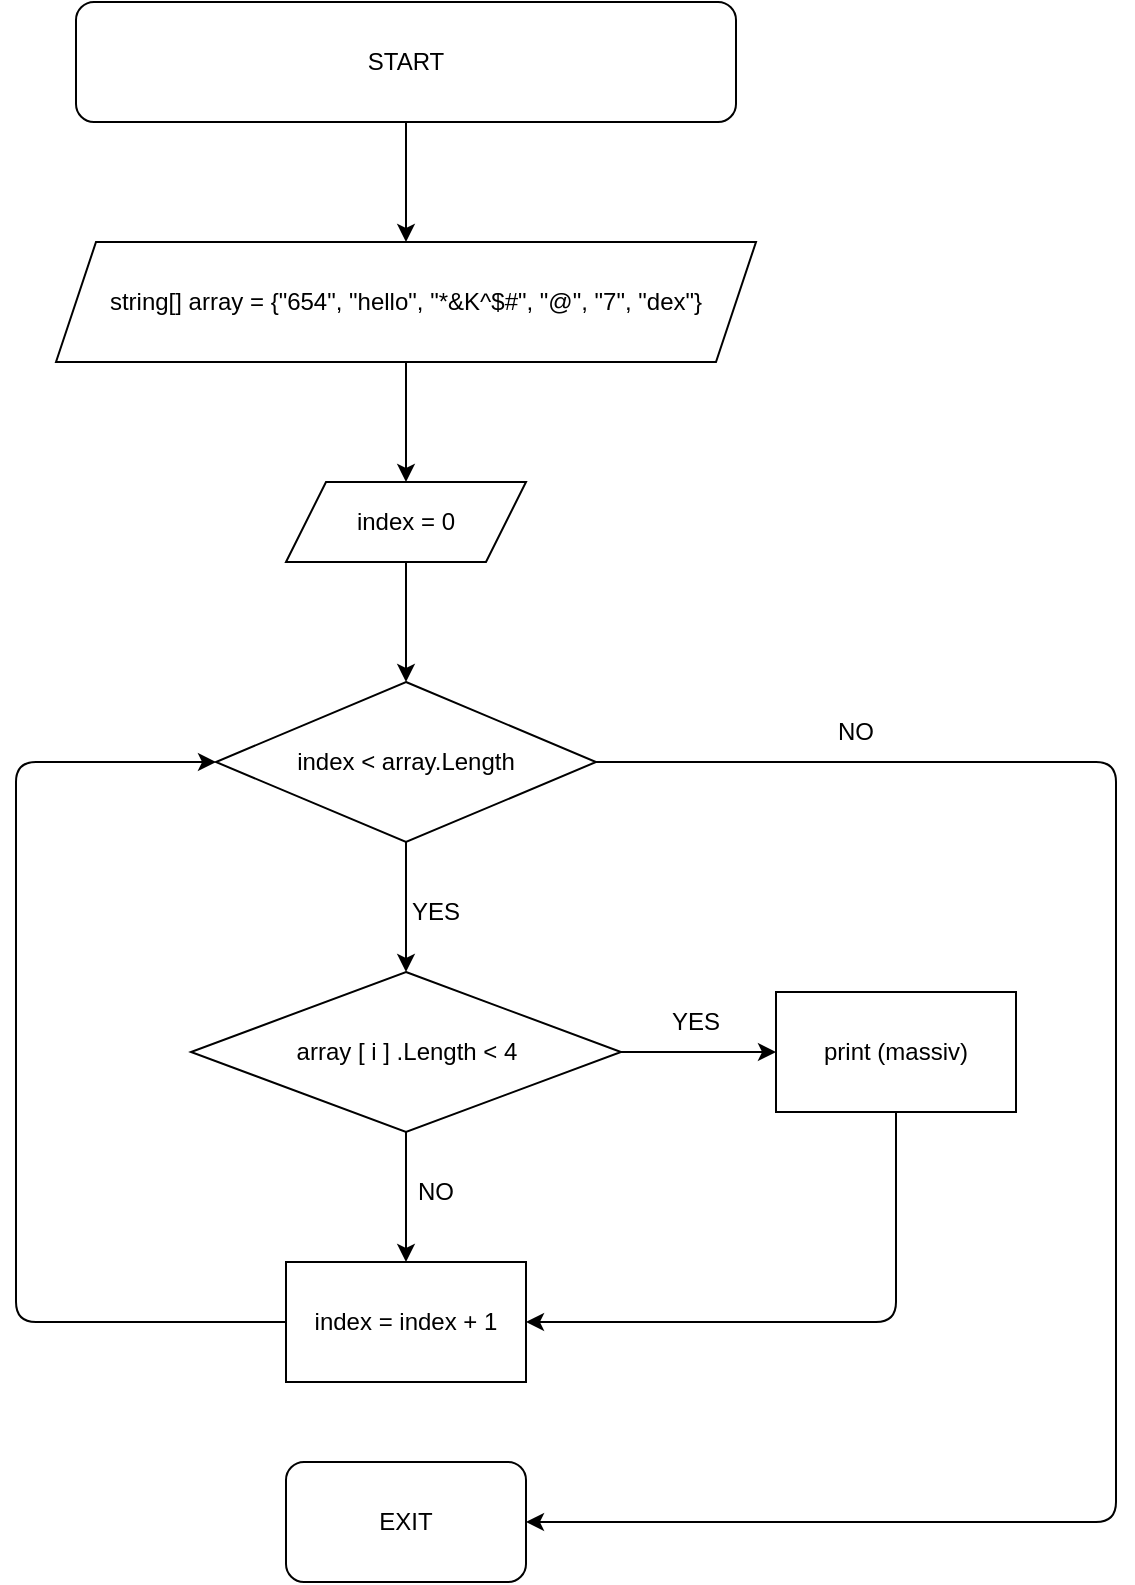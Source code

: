 <mxfile>
    <diagram id="JAzxe5VzqRQ0aJYZTx0Q" name="Page-1">
        <mxGraphModel dx="1204" dy="499" grid="1" gridSize="10" guides="1" tooltips="1" connect="1" arrows="1" fold="1" page="1" pageScale="1" pageWidth="827" pageHeight="1169" math="0" shadow="0">
            <root>
                <mxCell id="0"/>
                <mxCell id="1" parent="0"/>
                <mxCell id="2" value="EXIT" style="rounded=1;whiteSpace=wrap;html=1;" vertex="1" parent="1">
                    <mxGeometry x="345" y="750" width="120" height="60" as="geometry"/>
                </mxCell>
                <mxCell id="3" value="" style="edgeStyle=none;html=1;" edge="1" parent="1" source="4" target="6">
                    <mxGeometry relative="1" as="geometry"/>
                </mxCell>
                <mxCell id="4" value="START" style="rounded=1;whiteSpace=wrap;html=1;" vertex="1" parent="1">
                    <mxGeometry x="240" y="20" width="330" height="60" as="geometry"/>
                </mxCell>
                <mxCell id="5" value="" style="edgeStyle=none;html=1;" edge="1" parent="1" source="6" target="8">
                    <mxGeometry relative="1" as="geometry"/>
                </mxCell>
                <mxCell id="6" value="string[] array = {&quot;654&quot;, &quot;hello&quot;, &quot;*&amp;amp;K^$#&quot;, &quot;@&quot;, &quot;7&quot;, &quot;dex&quot;}&lt;br&gt;" style="shape=parallelogram;perimeter=parallelogramPerimeter;whiteSpace=wrap;html=1;fixedSize=1;" vertex="1" parent="1">
                    <mxGeometry x="230" y="140" width="350" height="60" as="geometry"/>
                </mxCell>
                <mxCell id="7" value="" style="edgeStyle=none;html=1;" edge="1" parent="1" source="8" target="11">
                    <mxGeometry relative="1" as="geometry"/>
                </mxCell>
                <mxCell id="8" value="index = 0" style="shape=parallelogram;perimeter=parallelogramPerimeter;whiteSpace=wrap;html=1;fixedSize=1;" vertex="1" parent="1">
                    <mxGeometry x="345" y="260" width="120" height="40" as="geometry"/>
                </mxCell>
                <mxCell id="9" value="" style="edgeStyle=none;html=1;" edge="1" parent="1" source="11" target="14">
                    <mxGeometry relative="1" as="geometry"/>
                </mxCell>
                <mxCell id="10" value="" style="edgeStyle=none;html=1;entryX=1;entryY=0.5;entryDx=0;entryDy=0;" edge="1" parent="1" source="11" target="2">
                    <mxGeometry relative="1" as="geometry">
                        <mxPoint x="615" y="330" as="targetPoint"/>
                        <Array as="points">
                            <mxPoint x="760" y="400"/>
                            <mxPoint x="760" y="780"/>
                        </Array>
                    </mxGeometry>
                </mxCell>
                <mxCell id="11" value="index &amp;lt; array.Length" style="rhombus;whiteSpace=wrap;html=1;" vertex="1" parent="1">
                    <mxGeometry x="310" y="360" width="190" height="80" as="geometry"/>
                </mxCell>
                <mxCell id="12" value="" style="edgeStyle=none;html=1;" edge="1" parent="1" source="14" target="18">
                    <mxGeometry relative="1" as="geometry"/>
                </mxCell>
                <mxCell id="13" value="" style="edgeStyle=none;html=1;" edge="1" parent="1" source="14" target="16">
                    <mxGeometry relative="1" as="geometry"/>
                </mxCell>
                <mxCell id="14" value="array [ i ] .Length &amp;lt; 4" style="rhombus;whiteSpace=wrap;html=1;" vertex="1" parent="1">
                    <mxGeometry x="297.5" y="505" width="215" height="80" as="geometry"/>
                </mxCell>
                <mxCell id="15" value="" style="edgeStyle=none;html=1;entryX=1;entryY=0.5;entryDx=0;entryDy=0;" edge="1" parent="1" source="16" target="18">
                    <mxGeometry relative="1" as="geometry">
                        <Array as="points">
                            <mxPoint x="650" y="680"/>
                        </Array>
                    </mxGeometry>
                </mxCell>
                <mxCell id="16" value="print (massiv)" style="rounded=0;whiteSpace=wrap;html=1;" vertex="1" parent="1">
                    <mxGeometry x="590" y="515" width="120" height="60" as="geometry"/>
                </mxCell>
                <mxCell id="17" value="" style="edgeStyle=none;html=1;entryX=0;entryY=0.5;entryDx=0;entryDy=0;" edge="1" parent="1" source="18" target="11">
                    <mxGeometry relative="1" as="geometry">
                        <mxPoint x="220" y="360" as="targetPoint"/>
                        <Array as="points">
                            <mxPoint x="210" y="680"/>
                            <mxPoint x="210" y="400"/>
                        </Array>
                    </mxGeometry>
                </mxCell>
                <mxCell id="18" value="index = index + 1" style="rounded=0;whiteSpace=wrap;html=1;" vertex="1" parent="1">
                    <mxGeometry x="345" y="650" width="120" height="60" as="geometry"/>
                </mxCell>
                <mxCell id="19" value="NO" style="text;html=1;strokeColor=none;fillColor=none;align=center;verticalAlign=middle;whiteSpace=wrap;rounded=0;" vertex="1" parent="1">
                    <mxGeometry x="600" y="370" width="60" height="30" as="geometry"/>
                </mxCell>
                <mxCell id="20" value="YES" style="text;html=1;strokeColor=none;fillColor=none;align=center;verticalAlign=middle;whiteSpace=wrap;rounded=0;" vertex="1" parent="1">
                    <mxGeometry x="390" y="460" width="60" height="30" as="geometry"/>
                </mxCell>
                <mxCell id="21" value="YES" style="text;html=1;strokeColor=none;fillColor=none;align=center;verticalAlign=middle;whiteSpace=wrap;rounded=0;" vertex="1" parent="1">
                    <mxGeometry x="520" y="515" width="60" height="30" as="geometry"/>
                </mxCell>
                <mxCell id="22" value="NO" style="text;html=1;strokeColor=none;fillColor=none;align=center;verticalAlign=middle;whiteSpace=wrap;rounded=0;" vertex="1" parent="1">
                    <mxGeometry x="390" y="600" width="60" height="30" as="geometry"/>
                </mxCell>
            </root>
        </mxGraphModel>
    </diagram>
</mxfile>